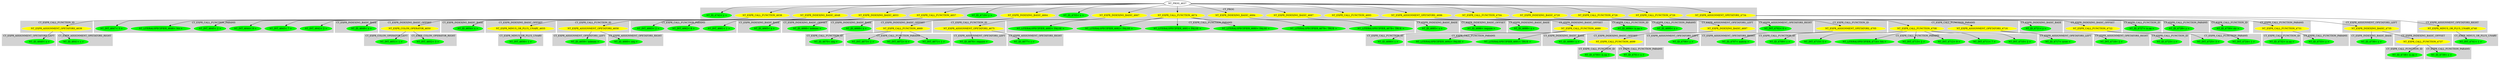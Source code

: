 digraph {

subgraph cluster0 {
 node [style=filled,color=white];
 style=filled;
 color=lightgrey;
 label = "CT_PROG";

"NT_EXPR_CALL_FUNCTION_4638"
 [fillcolor = yellow]
"NT_EXPR_INDEXING_BASIC_4648"
 [fillcolor = yellow]
"NT_EXPR_INDEXING_BASIC_4653"
 [fillcolor = yellow]
"NT_EXPR_CALL_FUNCTION_4657"
 [fillcolor = yellow]
"NT_EXPR_INDEXING_BASIC_4664"
 [fillcolor = yellow]
"NT_EXPR_INDEXING_BASIC_4667"
 [fillcolor = yellow]
"NT_EXPR_CALL_FUNCTION_4674"
 [fillcolor = yellow]
"NT_EXPR_INDEXING_BASIC_4684"
 [fillcolor = yellow]
"NT_EXPR_INDEXING_BASIC_4687"
 [fillcolor = yellow]
"NT_EXPR_CALL_FUNCTION_4693"
 [fillcolor = yellow]
"NT_EXPR_ASSIGNMENT_OPETATORS_4696"
 [fillcolor = yellow]
"NT_ID_4703< x >"
 [fillcolor = green]
"NT_EXPR_CALL_FUNCTION_4704"
 [fillcolor = yellow]
"NT_ID_4719< y >"
 [fillcolor = green]
"NT_EXPR_INDEXING_BASIC_4720"
 [fillcolor = yellow]
"NT_EXPR_CALL_FUNCTION_4726"
 [fillcolor = yellow]
"NT_EXPR_CALL_FUNCTION_4729"
 [fillcolor = yellow]
"NT_EXPR_ASSIGNMENT_OPETATORS_4734"
 [fillcolor = yellow]
"NT_ID_4742< y >"
 [fillcolor = green]
}
"NT_PROG_4637"->"NT_EXPR_CALL_FUNCTION_4638"
subgraph cluster1 {
 node [style=filled,color=white];
 style=filled;
 color=lightgrey;
 label = "CT_EXPR_CALL_FUNCTION_ID";

"NT_EXPR_ASSIGNMENT_OPETATORS_4639"
 [fillcolor = yellow]
}
subgraph cluster2 {
 node [style=filled,color=white];
 style=filled;
 color=lightgrey;
 label = "CT_EXPR_CALL_FUNCTION_PARAMS";

"NT_INT_4642< 2 >"
 [fillcolor = green]
"NT_INT_4643< 7 >"
 [fillcolor = green]
"NT_INT_4644< 9 >"
 [fillcolor = green]
"NT_INT_4645< 2 >"
 [fillcolor = green]
"NT_LITERALSPECIFIER_4646< NA >"
 [fillcolor = green]
"NT_INT_4647< 5 >"
 [fillcolor = green]
}
"NT_EXPR_CALL_FUNCTION_4638"->"NT_EXPR_ASSIGNMENT_OPETATORS_4639"
subgraph cluster3 {
 node [style=filled,color=white];
 style=filled;
 color=lightgrey;
 label = "CT_EXPR_ASSIGNMENT_OPETATORS_LEFT";

"NT_ID_4640< x >"
 [fillcolor = green]
}
subgraph cluster4 {
 node [style=filled,color=white];
 style=filled;
 color=lightgrey;
 label = "CT_EXPR_ASSIGNMENT_OPETATORS_RIGHT";

"NT_ID_4641< c >"
 [fillcolor = green]
}
"NT_EXPR_ASSIGNMENT_OPETATORS_4639"->"NT_ID_4640< x >"
"NT_EXPR_ASSIGNMENT_OPETATORS_4639"->"NT_ID_4641< c >"
"NT_EXPR_CALL_FUNCTION_4638"->"NT_INT_4642< 2 >"
"NT_EXPR_CALL_FUNCTION_4638"->"NT_INT_4643< 7 >"
"NT_EXPR_CALL_FUNCTION_4638"->"NT_INT_4644< 9 >"
"NT_EXPR_CALL_FUNCTION_4638"->"NT_INT_4645< 2 >"
"NT_EXPR_CALL_FUNCTION_4638"->"NT_LITERALSPECIFIER_4646< NA >"
"NT_EXPR_CALL_FUNCTION_4638"->"NT_INT_4647< 5 >"
"NT_PROG_4637"->"NT_EXPR_INDEXING_BASIC_4648"
subgraph cluster5 {
 node [style=filled,color=white];
 style=filled;
 color=lightgrey;
 label = "CT_EXPR_INDEXING_BASIC_BASE";

"NT_ID_4649< x >"
 [fillcolor = green]}
subgraph cluster6 {
 node [style=filled,color=white];
 style=filled;
 color=lightgrey;
 label = "CT_EXPR_INDEXING_BASIC_OFFSET";

"NT_EXPR_COLON_OPERATOR_4650"
 [fillcolor = yellow]}
"NT_EXPR_INDEXING_BASIC_4648"->"NT_ID_4649< x >"
"NT_EXPR_INDEXING_BASIC_4648"->"NT_EXPR_COLON_OPERATOR_4650"
subgraph cluster7 {
 node [style=filled,color=white];
 style=filled;
 color=lightgrey;
 label = "CT_EXPR_COLON_OPERATOR_LEFT";

"NT_INT_4651< 1 >"
 [fillcolor = green]
}
subgraph cluster8 {
 node [style=filled,color=white];
 style=filled;
 color=lightgrey;
 label = "CT_EXPR_COLON_OPERATOR_RIGHT";

"NT_INT_4652< 3 >"
 [fillcolor = green]
}
"NT_EXPR_COLON_OPERATOR_4650"->"NT_INT_4651< 1 >"
"NT_EXPR_COLON_OPERATOR_4650"->"NT_INT_4652< 3 >"
"NT_PROG_4637"->"NT_EXPR_INDEXING_BASIC_4653"
subgraph cluster9 {
 node [style=filled,color=white];
 style=filled;
 color=lightgrey;
 label = "CT_EXPR_INDEXING_BASIC_BASE";

"NT_ID_4654< x >"
 [fillcolor = green]}
subgraph cluster10 {
 node [style=filled,color=white];
 style=filled;
 color=lightgrey;
 label = "CT_EXPR_INDEXING_BASIC_OFFSET";

"NT_EXPR_MINUS_OR_PLUS_UNARY_4655"
 [fillcolor = yellow]}
"NT_EXPR_INDEXING_BASIC_4653"->"NT_ID_4654< x >"
"NT_EXPR_INDEXING_BASIC_4653"->"NT_EXPR_MINUS_OR_PLUS_UNARY_4655"
subgraph cluster11 {
 node [style=filled,color=white];
 style=filled;
 color=lightgrey;
 label = "CT_EXPR_MINUS_OR_PLUS_UNARY";

"NT_INT_4656< 1 >"
 [fillcolor = green]
}
"NT_EXPR_MINUS_OR_PLUS_UNARY_4655"->"NT_INT_4656< 1 >"
"NT_PROG_4637"->"NT_EXPR_CALL_FUNCTION_4657"
subgraph cluster12 {
 node [style=filled,color=white];
 style=filled;
 color=lightgrey;
 label = "CT_EXPR_CALL_FUNCTION_ID";

"NT_EXPR_ASSIGNMENT_OPETATORS_4658"
 [fillcolor = yellow]
}
subgraph cluster13 {
 node [style=filled,color=white];
 style=filled;
 color=lightgrey;
 label = "CT_EXPR_CALL_FUNCTION_PARAMS";

"NT_INT_4661< 1 >"
 [fillcolor = green]
"NT_INT_4662< 6 >"
 [fillcolor = green]
"NT_INT_4663< 2 >"
 [fillcolor = green]
}
"NT_EXPR_CALL_FUNCTION_4657"->"NT_EXPR_ASSIGNMENT_OPETATORS_4658"
subgraph cluster14 {
 node [style=filled,color=white];
 style=filled;
 color=lightgrey;
 label = "CT_EXPR_ASSIGNMENT_OPETATORS_LEFT";

"NT_ID_4659< indexes >"
 [fillcolor = green]
}
subgraph cluster15 {
 node [style=filled,color=white];
 style=filled;
 color=lightgrey;
 label = "CT_EXPR_ASSIGNMENT_OPETATORS_RIGHT";

"NT_ID_4660< seq >"
 [fillcolor = green]
}
"NT_EXPR_ASSIGNMENT_OPETATORS_4658"->"NT_ID_4659< indexes >"
"NT_EXPR_ASSIGNMENT_OPETATORS_4658"->"NT_ID_4660< seq >"
"NT_EXPR_CALL_FUNCTION_4657"->"NT_INT_4661< 1 >"
"NT_EXPR_CALL_FUNCTION_4657"->"NT_INT_4662< 6 >"
"NT_EXPR_CALL_FUNCTION_4657"->"NT_INT_4663< 2 >"
"NT_PROG_4637"->"NT_EXPR_INDEXING_BASIC_4664"
subgraph cluster16 {
 node [style=filled,color=white];
 style=filled;
 color=lightgrey;
 label = "CT_EXPR_INDEXING_BASIC_BASE";

"NT_ID_4665< x >"
 [fillcolor = green]}
subgraph cluster17 {
 node [style=filled,color=white];
 style=filled;
 color=lightgrey;
 label = "CT_EXPR_INDEXING_BASIC_OFFSET";

"NT_ID_4666< indexes >"
 [fillcolor = green]}
"NT_EXPR_INDEXING_BASIC_4664"->"NT_ID_4665< x >"
"NT_EXPR_INDEXING_BASIC_4664"->"NT_ID_4666< indexes >"
"NT_PROG_4637"->"NT_EXPR_INDEXING_BASIC_4667"
subgraph cluster18 {
 node [style=filled,color=white];
 style=filled;
 color=lightgrey;
 label = "CT_EXPR_INDEXING_BASIC_BASE";

"NT_ID_4668< x >"
 [fillcolor = green]}
subgraph cluster19 {
 node [style=filled,color=white];
 style=filled;
 color=lightgrey;
 label = "CT_EXPR_INDEXING_BASIC_OFFSET";

"NT_EXPR_CALL_FUNCTION_4669"
 [fillcolor = yellow]}
"NT_EXPR_INDEXING_BASIC_4667"->"NT_ID_4668< x >"
"NT_EXPR_INDEXING_BASIC_4667"->"NT_EXPR_CALL_FUNCTION_4669"
subgraph cluster20 {
 node [style=filled,color=white];
 style=filled;
 color=lightgrey;
 label = "CT_EXPR_CALL_FUNCTION_ID";

"NT_ID_4670< seq >"
 [fillcolor = green]
}
subgraph cluster21 {
 node [style=filled,color=white];
 style=filled;
 color=lightgrey;
 label = "CT_EXPR_CALL_FUNCTION_PARAMS";

"NT_INT_4671< 1 >"
 [fillcolor = green]
"NT_INT_4672< 6 >"
 [fillcolor = green]
"NT_INT_4673< 2 >"
 [fillcolor = green]
}
"NT_EXPR_CALL_FUNCTION_4669"->"NT_ID_4670< seq >"
"NT_EXPR_CALL_FUNCTION_4669"->"NT_INT_4671< 1 >"
"NT_EXPR_CALL_FUNCTION_4669"->"NT_INT_4672< 6 >"
"NT_EXPR_CALL_FUNCTION_4669"->"NT_INT_4673< 2 >"
"NT_PROG_4637"->"NT_EXPR_CALL_FUNCTION_4674"
subgraph cluster22 {
 node [style=filled,color=white];
 style=filled;
 color=lightgrey;
 label = "CT_EXPR_CALL_FUNCTION_ID";

"NT_EXPR_ASSIGNMENT_OPETATORS_4675"
 [fillcolor = yellow]
}
subgraph cluster23 {
 node [style=filled,color=white];
 style=filled;
 color=lightgrey;
 label = "CT_EXPR_CALL_FUNCTION_PARAMS";

"NT_LITERALSPECIFIER_4678< TRUE >"
 [fillcolor = green]
"NT_LITERALSPECIFIER_4679< TRUE >"
 [fillcolor = green]
"NT_LITERALSPECIFIER_4680< FALSE >"
 [fillcolor = green]
"NT_LITERALSPECIFIER_4681< FALSE >"
 [fillcolor = green]
"NT_LITERALSPECIFIER_4682< FALSE >"
 [fillcolor = green]
"NT_LITERALSPECIFIER_4683< FALSE >"
 [fillcolor = green]
}
"NT_EXPR_CALL_FUNCTION_4674"->"NT_EXPR_ASSIGNMENT_OPETATORS_4675"
subgraph cluster24 {
 node [style=filled,color=white];
 style=filled;
 color=lightgrey;
 label = "CT_EXPR_ASSIGNMENT_OPETATORS_LEFT";

"NT_ID_4676< require >"
 [fillcolor = green]
}
subgraph cluster25 {
 node [style=filled,color=white];
 style=filled;
 color=lightgrey;
 label = "CT_EXPR_ASSIGNMENT_OPETATORS_RIGHT";

"NT_ID_4677< c >"
 [fillcolor = green]
}
"NT_EXPR_ASSIGNMENT_OPETATORS_4675"->"NT_ID_4676< require >"
"NT_EXPR_ASSIGNMENT_OPETATORS_4675"->"NT_ID_4677< c >"
"NT_EXPR_CALL_FUNCTION_4674"->"NT_LITERALSPECIFIER_4678< TRUE >"
"NT_EXPR_CALL_FUNCTION_4674"->"NT_LITERALSPECIFIER_4679< TRUE >"
"NT_EXPR_CALL_FUNCTION_4674"->"NT_LITERALSPECIFIER_4680< FALSE >"
"NT_EXPR_CALL_FUNCTION_4674"->"NT_LITERALSPECIFIER_4681< FALSE >"
"NT_EXPR_CALL_FUNCTION_4674"->"NT_LITERALSPECIFIER_4682< FALSE >"
"NT_EXPR_CALL_FUNCTION_4674"->"NT_LITERALSPECIFIER_4683< FALSE >"
"NT_PROG_4637"->"NT_EXPR_INDEXING_BASIC_4684"
subgraph cluster26 {
 node [style=filled,color=white];
 style=filled;
 color=lightgrey;
 label = "CT_EXPR_INDEXING_BASIC_BASE";

"NT_ID_4685< x >"
 [fillcolor = green]}
subgraph cluster27 {
 node [style=filled,color=white];
 style=filled;
 color=lightgrey;
 label = "CT_EXPR_INDEXING_BASIC_OFFSET";

"NT_ID_4686< require >"
 [fillcolor = green]}
"NT_EXPR_INDEXING_BASIC_4684"->"NT_ID_4685< x >"
"NT_EXPR_INDEXING_BASIC_4684"->"NT_ID_4686< require >"
"NT_PROG_4637"->"NT_EXPR_INDEXING_BASIC_4687"
subgraph cluster28 {
 node [style=filled,color=white];
 style=filled;
 color=lightgrey;
 label = "CT_EXPR_INDEXING_BASIC_BASE";

"NT_ID_4688< x >"
 [fillcolor = green]}
subgraph cluster29 {
 node [style=filled,color=white];
 style=filled;
 color=lightgrey;
 label = "CT_EXPR_INDEXING_BASIC_OFFSET";

"NT_EXPR_CALL_FUNCTION_4689"
 [fillcolor = yellow]}
"NT_EXPR_INDEXING_BASIC_4687"->"NT_ID_4688< x >"
"NT_EXPR_INDEXING_BASIC_4687"->"NT_EXPR_CALL_FUNCTION_4689"
subgraph cluster30 {
 node [style=filled,color=white];
 style=filled;
 color=lightgrey;
 label = "CT_EXPR_CALL_FUNCTION_ID";

"NT_ID_4690< c >"
 [fillcolor = green]
}
subgraph cluster31 {
 node [style=filled,color=white];
 style=filled;
 color=lightgrey;
 label = "CT_EXPR_CALL_FUNCTION_PARAMS";

"NT_LITERALSPECIFIER_4691< TRUE >"
 [fillcolor = green]
"NT_LITERALSPECIFIER_4692< FALSE >"
 [fillcolor = green]
}
"NT_EXPR_CALL_FUNCTION_4689"->"NT_ID_4690< c >"
"NT_EXPR_CALL_FUNCTION_4689"->"NT_LITERALSPECIFIER_4691< TRUE >"
"NT_EXPR_CALL_FUNCTION_4689"->"NT_LITERALSPECIFIER_4692< FALSE >"
"NT_PROG_4637"->"NT_EXPR_CALL_FUNCTION_4693"
subgraph cluster32 {
 node [style=filled,color=white];
 style=filled;
 color=lightgrey;
 label = "CT_EXPR_CALL_FUNCTION_ID";

"NT_ID_4694< is.na >"
 [fillcolor = green]
}
subgraph cluster33 {
 node [style=filled,color=white];
 style=filled;
 color=lightgrey;
 label = "CT_EXPR_CALL_FUNCTION_PARAMS";

"NT_ID_4695< x >"
 [fillcolor = green]
}
"NT_EXPR_CALL_FUNCTION_4693"->"NT_ID_4694< is.na >"
"NT_EXPR_CALL_FUNCTION_4693"->"NT_ID_4695< x >"
"NT_PROG_4637"->"NT_EXPR_ASSIGNMENT_OPETATORS_4696"
subgraph cluster34 {
 node [style=filled,color=white];
 style=filled;
 color=lightgrey;
 label = "CT_EXPR_ASSIGNMENT_OPETATORS_LEFT";

"NT_EXPR_INDEXING_BASIC_4697"
 [fillcolor = yellow]
}
subgraph cluster35 {
 node [style=filled,color=white];
 style=filled;
 color=lightgrey;
 label = "CT_EXPR_ASSIGNMENT_OPETATORS_RIGHT";

"NT_INT_4702< 0 >"
 [fillcolor = green]
}
"NT_EXPR_ASSIGNMENT_OPETATORS_4696"->"NT_EXPR_INDEXING_BASIC_4697"
subgraph cluster36 {
 node [style=filled,color=white];
 style=filled;
 color=lightgrey;
 label = "CT_EXPR_INDEXING_BASIC_BASE";

"NT_ID_4698< x >"
 [fillcolor = green]}
subgraph cluster37 {
 node [style=filled,color=white];
 style=filled;
 color=lightgrey;
 label = "CT_EXPR_INDEXING_BASIC_OFFSET";

"NT_EXPR_CALL_FUNCTION_4699"
 [fillcolor = yellow]}
"NT_EXPR_INDEXING_BASIC_4697"->"NT_ID_4698< x >"
"NT_EXPR_INDEXING_BASIC_4697"->"NT_EXPR_CALL_FUNCTION_4699"
subgraph cluster38 {
 node [style=filled,color=white];
 style=filled;
 color=lightgrey;
 label = "CT_EXPR_CALL_FUNCTION_ID";

"NT_ID_4700< is.na >"
 [fillcolor = green]
}
subgraph cluster39 {
 node [style=filled,color=white];
 style=filled;
 color=lightgrey;
 label = "CT_EXPR_CALL_FUNCTION_PARAMS";

"NT_ID_4701< x >"
 [fillcolor = green]
}
"NT_EXPR_CALL_FUNCTION_4699"->"NT_ID_4700< is.na >"
"NT_EXPR_CALL_FUNCTION_4699"->"NT_ID_4701< x >"
"NT_EXPR_ASSIGNMENT_OPETATORS_4696"->"NT_INT_4702< 0 >"
"NT_PROG_4637"->"NT_ID_4703< x >"
"NT_PROG_4637"->"NT_EXPR_CALL_FUNCTION_4704"
subgraph cluster40 {
 node [style=filled,color=white];
 style=filled;
 color=lightgrey;
 label = "CT_EXPR_CALL_FUNCTION_ID";

"NT_EXPR_ASSIGNMENT_OPETATORS_4705"
 [fillcolor = yellow]
}
subgraph cluster41 {
 node [style=filled,color=white];
 style=filled;
 color=lightgrey;
 label = "CT_EXPR_CALL_FUNCTION_PARAMS";

"NT_EXPR_CALL_FUNCTION_4708"
 [fillcolor = yellow]
"NT_EXPR_ASSIGNMENT_OPETATORS_4716"
 [fillcolor = yellow]
}
"NT_EXPR_CALL_FUNCTION_4704"->"NT_EXPR_ASSIGNMENT_OPETATORS_4705"
subgraph cluster42 {
 node [style=filled,color=white];
 style=filled;
 color=lightgrey;
 label = "CT_EXPR_ASSIGNMENT_OPETATORS_LEFT";

"NT_ID_4706< y >"
 [fillcolor = green]
}
subgraph cluster43 {
 node [style=filled,color=white];
 style=filled;
 color=lightgrey;
 label = "CT_EXPR_ASSIGNMENT_OPETATORS_RIGHT";

"NT_ID_4707< matrix >"
 [fillcolor = green]
}
"NT_EXPR_ASSIGNMENT_OPETATORS_4705"->"NT_ID_4706< y >"
"NT_EXPR_ASSIGNMENT_OPETATORS_4705"->"NT_ID_4707< matrix >"
"NT_EXPR_CALL_FUNCTION_4704"->"NT_EXPR_CALL_FUNCTION_4708"
subgraph cluster44 {
 node [style=filled,color=white];
 style=filled;
 color=lightgrey;
 label = "CT_EXPR_CALL_FUNCTION_ID";

"NT_ID_4709< c >"
 [fillcolor = green]
}
subgraph cluster45 {
 node [style=filled,color=white];
 style=filled;
 color=lightgrey;
 label = "CT_EXPR_CALL_FUNCTION_PARAMS";

"NT_INT_4710< 2 >"
 [fillcolor = green]
"NT_INT_4711< 7 >"
 [fillcolor = green]
"NT_INT_4712< 9 >"
 [fillcolor = green]
"NT_INT_4713< 2 >"
 [fillcolor = green]
"NT_LITERALSPECIFIER_4714< NA >"
 [fillcolor = green]
"NT_INT_4715< 5 >"
 [fillcolor = green]
}
"NT_EXPR_CALL_FUNCTION_4708"->"NT_ID_4709< c >"
"NT_EXPR_CALL_FUNCTION_4708"->"NT_INT_4710< 2 >"
"NT_EXPR_CALL_FUNCTION_4708"->"NT_INT_4711< 7 >"
"NT_EXPR_CALL_FUNCTION_4708"->"NT_INT_4712< 9 >"
"NT_EXPR_CALL_FUNCTION_4708"->"NT_INT_4713< 2 >"
"NT_EXPR_CALL_FUNCTION_4708"->"NT_LITERALSPECIFIER_4714< NA >"
"NT_EXPR_CALL_FUNCTION_4708"->"NT_INT_4715< 5 >"
"NT_EXPR_CALL_FUNCTION_4704"->"NT_EXPR_ASSIGNMENT_OPETATORS_4716"
subgraph cluster46 {
 node [style=filled,color=white];
 style=filled;
 color=lightgrey;
 label = "CT_EXPR_ASSIGNMENT_OPETATORS_LEFT";

"NT_ID_4717< nrow >"
 [fillcolor = green]
}
subgraph cluster47 {
 node [style=filled,color=white];
 style=filled;
 color=lightgrey;
 label = "CT_EXPR_ASSIGNMENT_OPETATORS_RIGHT";

"NT_INT_4718< 2 >"
 [fillcolor = green]
}
"NT_EXPR_ASSIGNMENT_OPETATORS_4716"->"NT_ID_4717< nrow >"
"NT_EXPR_ASSIGNMENT_OPETATORS_4716"->"NT_INT_4718< 2 >"
"NT_PROG_4637"->"NT_ID_4719< y >"
"NT_PROG_4637"->"NT_EXPR_INDEXING_BASIC_4720"
subgraph cluster48 {
 node [style=filled,color=white];
 style=filled;
 color=lightgrey;
 label = "CT_EXPR_INDEXING_BASIC_BASE";

"NT_ID_4721< y >"
 [fillcolor = green]}
subgraph cluster49 {
 node [style=filled,color=white];
 style=filled;
 color=lightgrey;
 label = "CT_EXPR_INDEXING_BASIC_OFFSET";

"NT_EXPR_CALL_FUNCTION_4722"
 [fillcolor = yellow]}
"NT_EXPR_INDEXING_BASIC_4720"->"NT_ID_4721< y >"
"NT_EXPR_INDEXING_BASIC_4720"->"NT_EXPR_CALL_FUNCTION_4722"
subgraph cluster50 {
 node [style=filled,color=white];
 style=filled;
 color=lightgrey;
 label = "CT_EXPR_CALL_FUNCTION_ID";

"NT_ID_4723< c >"
 [fillcolor = green]
}
subgraph cluster51 {
 node [style=filled,color=white];
 style=filled;
 color=lightgrey;
 label = "CT_EXPR_CALL_FUNCTION_PARAMS";

"NT_INT_4724< 1 >"
 [fillcolor = green]
"NT_INT_4725< 3 >"
 [fillcolor = green]
}
"NT_EXPR_CALL_FUNCTION_4722"->"NT_ID_4723< c >"
"NT_EXPR_CALL_FUNCTION_4722"->"NT_INT_4724< 1 >"
"NT_EXPR_CALL_FUNCTION_4722"->"NT_INT_4725< 3 >"
"NT_PROG_4637"->"NT_EXPR_CALL_FUNCTION_4726"
subgraph cluster52 {
 node [style=filled,color=white];
 style=filled;
 color=lightgrey;
 label = "CT_EXPR_CALL_FUNCTION_ID";

"NT_ID_4727< is.na >"
 [fillcolor = green]
}
subgraph cluster53 {
 node [style=filled,color=white];
 style=filled;
 color=lightgrey;
 label = "CT_EXPR_CALL_FUNCTION_PARAMS";

"NT_ID_4728< y >"
 [fillcolor = green]
}
"NT_EXPR_CALL_FUNCTION_4726"->"NT_ID_4727< is.na >"
"NT_EXPR_CALL_FUNCTION_4726"->"NT_ID_4728< y >"
"NT_PROG_4637"->"NT_EXPR_CALL_FUNCTION_4729"
subgraph cluster54 {
 node [style=filled,color=white];
 style=filled;
 color=lightgrey;
 label = "CT_EXPR_CALL_FUNCTION_ID";

"NT_ID_4730< str >"
 [fillcolor = green]
}
subgraph cluster55 {
 node [style=filled,color=white];
 style=filled;
 color=lightgrey;
 label = "CT_EXPR_CALL_FUNCTION_PARAMS";

"NT_EXPR_CALL_FUNCTION_4731"
 [fillcolor = yellow]
}
"NT_EXPR_CALL_FUNCTION_4729"->"NT_ID_4730< str >"
"NT_EXPR_CALL_FUNCTION_4729"->"NT_EXPR_CALL_FUNCTION_4731"
subgraph cluster56 {
 node [style=filled,color=white];
 style=filled;
 color=lightgrey;
 label = "CT_EXPR_CALL_FUNCTION_ID";

"NT_ID_4732< is.na >"
 [fillcolor = green]
}
subgraph cluster57 {
 node [style=filled,color=white];
 style=filled;
 color=lightgrey;
 label = "CT_EXPR_CALL_FUNCTION_PARAMS";

"NT_ID_4733< y >"
 [fillcolor = green]
}
"NT_EXPR_CALL_FUNCTION_4731"->"NT_ID_4732< is.na >"
"NT_EXPR_CALL_FUNCTION_4731"->"NT_ID_4733< y >"
"NT_PROG_4637"->"NT_EXPR_ASSIGNMENT_OPETATORS_4734"
subgraph cluster58 {
 node [style=filled,color=white];
 style=filled;
 color=lightgrey;
 label = "CT_EXPR_ASSIGNMENT_OPETATORS_LEFT";

"NT_EXPR_INDEXING_BASIC_4735"
 [fillcolor = yellow]
}
subgraph cluster59 {
 node [style=filled,color=white];
 style=filled;
 color=lightgrey;
 label = "CT_EXPR_ASSIGNMENT_OPETATORS_RIGHT";

"NT_EXPR_MINUS_OR_PLUS_UNARY_4740"
 [fillcolor = yellow]
}
"NT_EXPR_ASSIGNMENT_OPETATORS_4734"->"NT_EXPR_INDEXING_BASIC_4735"
subgraph cluster60 {
 node [style=filled,color=white];
 style=filled;
 color=lightgrey;
 label = "CT_EXPR_INDEXING_BASIC_BASE";

"NT_ID_4736< y >"
 [fillcolor = green]}
subgraph cluster61 {
 node [style=filled,color=white];
 style=filled;
 color=lightgrey;
 label = "CT_EXPR_INDEXING_BASIC_OFFSET";

"NT_EXPR_CALL_FUNCTION_4737"
 [fillcolor = yellow]}
"NT_EXPR_INDEXING_BASIC_4735"->"NT_ID_4736< y >"
"NT_EXPR_INDEXING_BASIC_4735"->"NT_EXPR_CALL_FUNCTION_4737"
subgraph cluster62 {
 node [style=filled,color=white];
 style=filled;
 color=lightgrey;
 label = "CT_EXPR_CALL_FUNCTION_ID";

"NT_ID_4738< is.na >"
 [fillcolor = green]
}
subgraph cluster63 {
 node [style=filled,color=white];
 style=filled;
 color=lightgrey;
 label = "CT_EXPR_CALL_FUNCTION_PARAMS";

"NT_ID_4739< y >"
 [fillcolor = green]
}
"NT_EXPR_CALL_FUNCTION_4737"->"NT_ID_4738< is.na >"
"NT_EXPR_CALL_FUNCTION_4737"->"NT_ID_4739< y >"
"NT_EXPR_ASSIGNMENT_OPETATORS_4734"->"NT_EXPR_MINUS_OR_PLUS_UNARY_4740"
subgraph cluster64 {
 node [style=filled,color=white];
 style=filled;
 color=lightgrey;
 label = "CT_EXPR_MINUS_OR_PLUS_UNARY";

"NT_INT_4741< 1 >"
 [fillcolor = green]
}
"NT_EXPR_MINUS_OR_PLUS_UNARY_4740"->"NT_INT_4741< 1 >"
"NT_PROG_4637"->"NT_ID_4742< y >"
}
